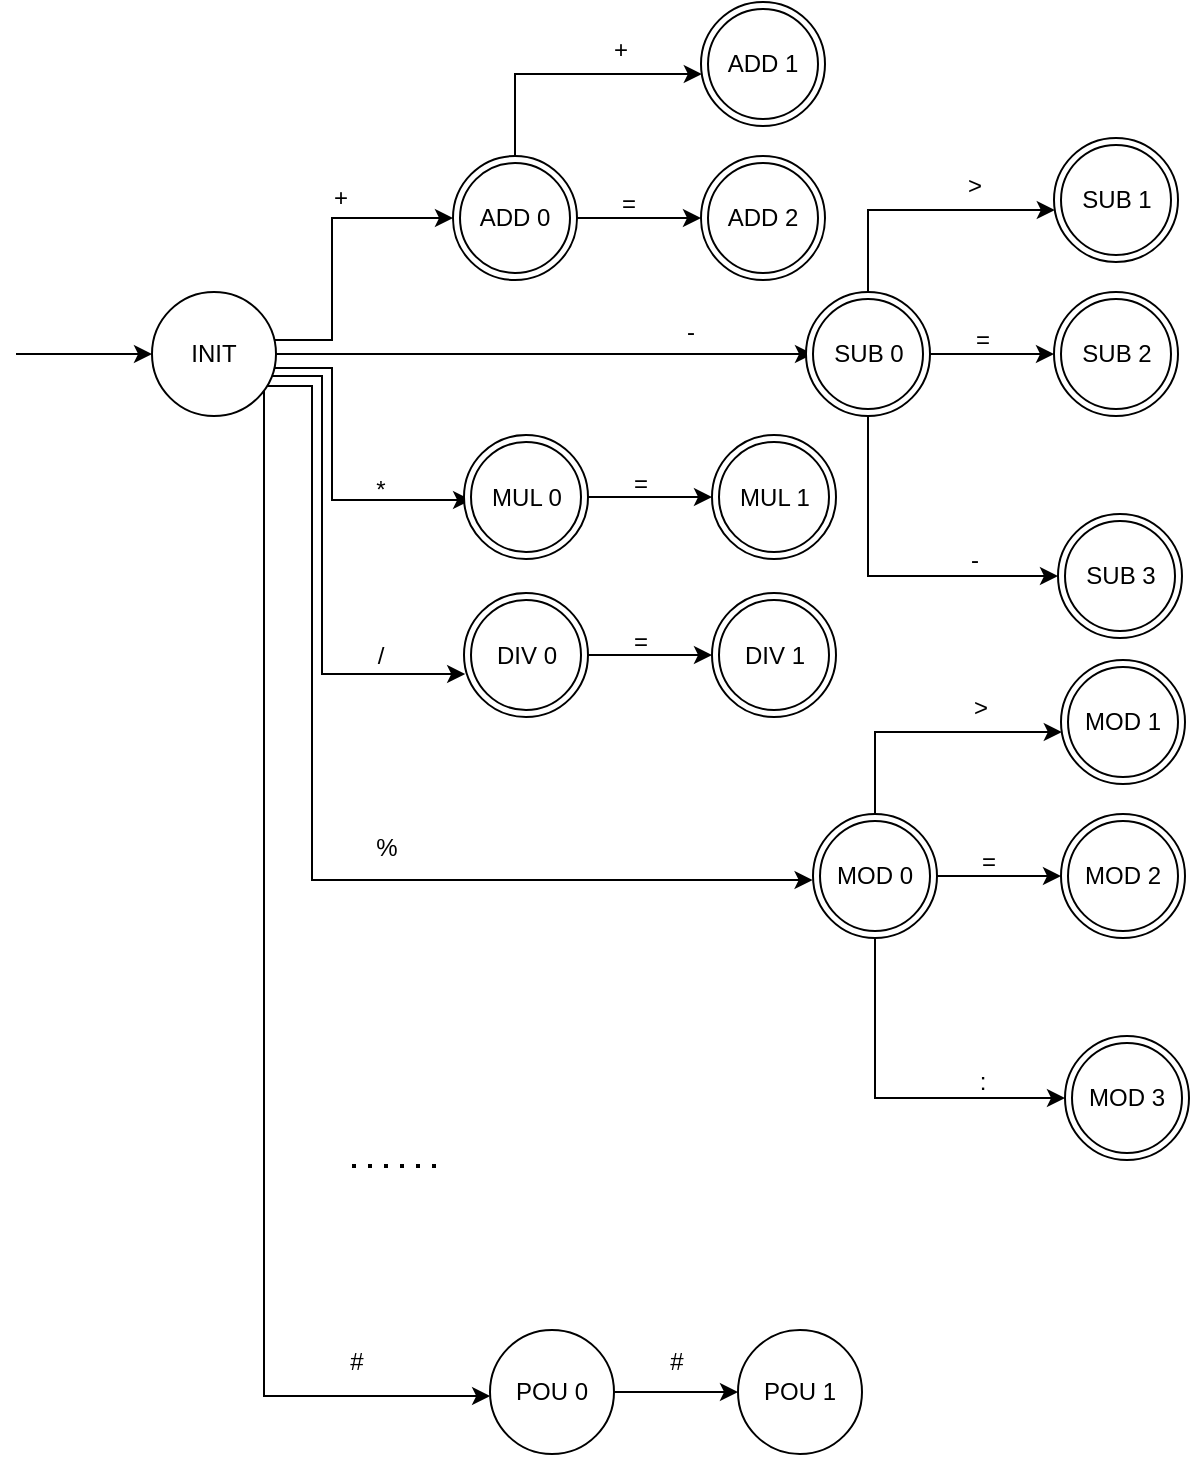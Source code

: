 <mxfile version="21.0.6" type="github">
  <diagram name="第 1 页" id="Km4EUPpW3Bt0Ke5mqbw6">
    <mxGraphModel dx="1702" dy="898" grid="0" gridSize="10" guides="1" tooltips="1" connect="1" arrows="1" fold="1" page="1" pageScale="1" pageWidth="2339" pageHeight="3300" math="0" shadow="0">
      <root>
        <mxCell id="0" />
        <mxCell id="1" parent="0" />
        <mxCell id="mrWp1UJhDtjCSpIHL-74-4" style="edgeStyle=orthogonalEdgeStyle;rounded=0;orthogonalLoop=1;jettySize=auto;html=1;" edge="1" parent="1" source="mrWp1UJhDtjCSpIHL-74-1" target="mrWp1UJhDtjCSpIHL-74-3">
          <mxGeometry relative="1" as="geometry">
            <Array as="points">
              <mxPoint x="351" y="1177" />
              <mxPoint x="351" y="1116" />
            </Array>
          </mxGeometry>
        </mxCell>
        <mxCell id="mrWp1UJhDtjCSpIHL-74-27" style="edgeStyle=orthogonalEdgeStyle;rounded=0;orthogonalLoop=1;jettySize=auto;html=1;entryX=0;entryY=0.5;entryDx=0;entryDy=0;" edge="1" parent="1" source="mrWp1UJhDtjCSpIHL-74-1" target="mrWp1UJhDtjCSpIHL-74-24">
          <mxGeometry relative="1" as="geometry" />
        </mxCell>
        <mxCell id="mrWp1UJhDtjCSpIHL-74-45" style="edgeStyle=orthogonalEdgeStyle;rounded=0;orthogonalLoop=1;jettySize=auto;html=1;" edge="1" parent="1" source="mrWp1UJhDtjCSpIHL-74-1" target="mrWp1UJhDtjCSpIHL-74-42">
          <mxGeometry relative="1" as="geometry">
            <Array as="points">
              <mxPoint x="351" y="1191" />
              <mxPoint x="351" y="1257" />
            </Array>
          </mxGeometry>
        </mxCell>
        <mxCell id="mrWp1UJhDtjCSpIHL-74-52" style="edgeStyle=orthogonalEdgeStyle;rounded=0;orthogonalLoop=1;jettySize=auto;html=1;entryX=-0.053;entryY=0.673;entryDx=0;entryDy=0;entryPerimeter=0;" edge="1" parent="1" source="mrWp1UJhDtjCSpIHL-74-1" target="mrWp1UJhDtjCSpIHL-74-50">
          <mxGeometry relative="1" as="geometry">
            <Array as="points">
              <mxPoint x="346" y="1195" />
              <mxPoint x="346" y="1344" />
            </Array>
          </mxGeometry>
        </mxCell>
        <mxCell id="mrWp1UJhDtjCSpIHL-74-68" style="edgeStyle=orthogonalEdgeStyle;rounded=0;orthogonalLoop=1;jettySize=auto;html=1;entryX=-0.004;entryY=0.543;entryDx=0;entryDy=0;entryPerimeter=0;" edge="1" parent="1" source="mrWp1UJhDtjCSpIHL-74-1" target="mrWp1UJhDtjCSpIHL-74-57">
          <mxGeometry relative="1" as="geometry">
            <mxPoint x="573" y="1438" as="targetPoint" />
            <Array as="points">
              <mxPoint x="341" y="1200" />
              <mxPoint x="341" y="1447" />
              <mxPoint x="591" y="1447" />
            </Array>
          </mxGeometry>
        </mxCell>
        <mxCell id="mrWp1UJhDtjCSpIHL-74-72" style="edgeStyle=orthogonalEdgeStyle;rounded=0;orthogonalLoop=1;jettySize=auto;html=1;" edge="1" parent="1" source="mrWp1UJhDtjCSpIHL-74-1" target="mrWp1UJhDtjCSpIHL-74-71">
          <mxGeometry relative="1" as="geometry">
            <Array as="points">
              <mxPoint x="317" y="1705" />
            </Array>
          </mxGeometry>
        </mxCell>
        <mxCell id="mrWp1UJhDtjCSpIHL-74-1" value="INIT" style="ellipse;whiteSpace=wrap;html=1;aspect=fixed;" vertex="1" parent="1">
          <mxGeometry x="261" y="1153" width="62" height="62" as="geometry" />
        </mxCell>
        <mxCell id="mrWp1UJhDtjCSpIHL-74-2" value="" style="endArrow=classic;html=1;rounded=0;" edge="1" parent="1">
          <mxGeometry width="50" height="50" relative="1" as="geometry">
            <mxPoint x="193" y="1184" as="sourcePoint" />
            <mxPoint x="261" y="1184" as="targetPoint" />
          </mxGeometry>
        </mxCell>
        <mxCell id="mrWp1UJhDtjCSpIHL-74-8" style="edgeStyle=orthogonalEdgeStyle;rounded=0;orthogonalLoop=1;jettySize=auto;html=1;" edge="1" parent="1" source="mrWp1UJhDtjCSpIHL-74-3" target="mrWp1UJhDtjCSpIHL-74-7">
          <mxGeometry relative="1" as="geometry">
            <Array as="points">
              <mxPoint x="442.5" y="1044" />
            </Array>
          </mxGeometry>
        </mxCell>
        <mxCell id="mrWp1UJhDtjCSpIHL-74-11" style="edgeStyle=orthogonalEdgeStyle;rounded=0;orthogonalLoop=1;jettySize=auto;html=1;" edge="1" parent="1" source="mrWp1UJhDtjCSpIHL-74-3" target="mrWp1UJhDtjCSpIHL-74-10">
          <mxGeometry relative="1" as="geometry" />
        </mxCell>
        <mxCell id="mrWp1UJhDtjCSpIHL-74-3" value="ADD 0" style="ellipse;whiteSpace=wrap;html=1;aspect=fixed;" vertex="1" parent="1">
          <mxGeometry x="411.5" y="1085" width="62" height="62" as="geometry" />
        </mxCell>
        <mxCell id="mrWp1UJhDtjCSpIHL-74-6" value="+" style="text;html=1;align=center;verticalAlign=middle;resizable=0;points=[];autosize=1;strokeColor=none;fillColor=none;" vertex="1" parent="1">
          <mxGeometry x="342.5" y="1093" width="25" height="26" as="geometry" />
        </mxCell>
        <mxCell id="mrWp1UJhDtjCSpIHL-74-7" value="ADD 1" style="ellipse;whiteSpace=wrap;html=1;aspect=fixed;" vertex="1" parent="1">
          <mxGeometry x="535.5" y="1008" width="62" height="62" as="geometry" />
        </mxCell>
        <mxCell id="mrWp1UJhDtjCSpIHL-74-9" value="+" style="text;html=1;align=center;verticalAlign=middle;resizable=0;points=[];autosize=1;strokeColor=none;fillColor=none;" vertex="1" parent="1">
          <mxGeometry x="482.5" y="1019" width="25" height="26" as="geometry" />
        </mxCell>
        <mxCell id="mrWp1UJhDtjCSpIHL-74-10" value="ADD 3" style="ellipse;whiteSpace=wrap;html=1;aspect=fixed;" vertex="1" parent="1">
          <mxGeometry x="535.5" y="1085" width="62" height="62" as="geometry" />
        </mxCell>
        <mxCell id="mrWp1UJhDtjCSpIHL-74-12" value="=" style="text;html=1;align=center;verticalAlign=middle;resizable=0;points=[];autosize=1;strokeColor=none;fillColor=none;" vertex="1" parent="1">
          <mxGeometry x="486.5" y="1096" width="25" height="26" as="geometry" />
        </mxCell>
        <mxCell id="mrWp1UJhDtjCSpIHL-74-13" value="ADD 0" style="ellipse;whiteSpace=wrap;html=1;aspect=fixed;" vertex="1" parent="1">
          <mxGeometry x="415" y="1088.5" width="55" height="55" as="geometry" />
        </mxCell>
        <mxCell id="mrWp1UJhDtjCSpIHL-74-14" value="ADD 1" style="ellipse;whiteSpace=wrap;html=1;aspect=fixed;" vertex="1" parent="1">
          <mxGeometry x="539" y="1011.5" width="55" height="55" as="geometry" />
        </mxCell>
        <mxCell id="mrWp1UJhDtjCSpIHL-74-15" value="ADD 2" style="ellipse;whiteSpace=wrap;html=1;aspect=fixed;" vertex="1" parent="1">
          <mxGeometry x="539" y="1088.5" width="55" height="55" as="geometry" />
        </mxCell>
        <mxCell id="mrWp1UJhDtjCSpIHL-74-16" style="edgeStyle=orthogonalEdgeStyle;rounded=0;orthogonalLoop=1;jettySize=auto;html=1;" edge="1" parent="1" source="mrWp1UJhDtjCSpIHL-74-18" target="mrWp1UJhDtjCSpIHL-74-20">
          <mxGeometry relative="1" as="geometry">
            <Array as="points">
              <mxPoint x="619" y="1112" />
            </Array>
          </mxGeometry>
        </mxCell>
        <mxCell id="mrWp1UJhDtjCSpIHL-74-17" style="edgeStyle=orthogonalEdgeStyle;rounded=0;orthogonalLoop=1;jettySize=auto;html=1;" edge="1" parent="1" source="mrWp1UJhDtjCSpIHL-74-18" target="mrWp1UJhDtjCSpIHL-74-22">
          <mxGeometry relative="1" as="geometry" />
        </mxCell>
        <mxCell id="mrWp1UJhDtjCSpIHL-74-31" style="edgeStyle=orthogonalEdgeStyle;rounded=0;orthogonalLoop=1;jettySize=auto;html=1;" edge="1" parent="1" source="mrWp1UJhDtjCSpIHL-74-18" target="mrWp1UJhDtjCSpIHL-74-30">
          <mxGeometry relative="1" as="geometry">
            <Array as="points">
              <mxPoint x="619" y="1295" />
            </Array>
          </mxGeometry>
        </mxCell>
        <mxCell id="mrWp1UJhDtjCSpIHL-74-18" value="ADD 0" style="ellipse;whiteSpace=wrap;html=1;aspect=fixed;" vertex="1" parent="1">
          <mxGeometry x="588" y="1153" width="62" height="62" as="geometry" />
        </mxCell>
        <mxCell id="mrWp1UJhDtjCSpIHL-74-19" value="-" style="text;html=1;align=center;verticalAlign=middle;resizable=0;points=[];autosize=1;strokeColor=none;fillColor=none;" vertex="1" parent="1">
          <mxGeometry x="519" y="1160" width="22" height="26" as="geometry" />
        </mxCell>
        <mxCell id="mrWp1UJhDtjCSpIHL-74-20" value="ADD 1" style="ellipse;whiteSpace=wrap;html=1;aspect=fixed;" vertex="1" parent="1">
          <mxGeometry x="712" y="1076" width="62" height="62" as="geometry" />
        </mxCell>
        <mxCell id="mrWp1UJhDtjCSpIHL-74-21" value="&amp;gt;" style="text;html=1;align=center;verticalAlign=middle;resizable=0;points=[];autosize=1;strokeColor=none;fillColor=none;" vertex="1" parent="1">
          <mxGeometry x="659" y="1087" width="25" height="26" as="geometry" />
        </mxCell>
        <mxCell id="mrWp1UJhDtjCSpIHL-74-22" value="ADD 3" style="ellipse;whiteSpace=wrap;html=1;aspect=fixed;" vertex="1" parent="1">
          <mxGeometry x="712" y="1153" width="62" height="62" as="geometry" />
        </mxCell>
        <mxCell id="mrWp1UJhDtjCSpIHL-74-23" value="=" style="text;html=1;align=center;verticalAlign=middle;resizable=0;points=[];autosize=1;strokeColor=none;fillColor=none;" vertex="1" parent="1">
          <mxGeometry x="663" y="1164" width="25" height="26" as="geometry" />
        </mxCell>
        <mxCell id="mrWp1UJhDtjCSpIHL-74-24" value="SUB 0" style="ellipse;whiteSpace=wrap;html=1;aspect=fixed;" vertex="1" parent="1">
          <mxGeometry x="591.5" y="1156.5" width="55" height="55" as="geometry" />
        </mxCell>
        <mxCell id="mrWp1UJhDtjCSpIHL-74-25" value="SUB 1" style="ellipse;whiteSpace=wrap;html=1;aspect=fixed;" vertex="1" parent="1">
          <mxGeometry x="715.5" y="1079.5" width="55" height="55" as="geometry" />
        </mxCell>
        <mxCell id="mrWp1UJhDtjCSpIHL-74-26" value="SUB 2" style="ellipse;whiteSpace=wrap;html=1;aspect=fixed;" vertex="1" parent="1">
          <mxGeometry x="715.5" y="1156.5" width="55" height="55" as="geometry" />
        </mxCell>
        <mxCell id="mrWp1UJhDtjCSpIHL-74-30" value="ADD 0" style="ellipse;whiteSpace=wrap;html=1;aspect=fixed;" vertex="1" parent="1">
          <mxGeometry x="714" y="1264" width="62" height="62" as="geometry" />
        </mxCell>
        <mxCell id="mrWp1UJhDtjCSpIHL-74-32" value="SUB 3" style="ellipse;whiteSpace=wrap;html=1;aspect=fixed;" vertex="1" parent="1">
          <mxGeometry x="717.5" y="1267.5" width="55" height="55" as="geometry" />
        </mxCell>
        <mxCell id="mrWp1UJhDtjCSpIHL-74-33" value="-" style="text;html=1;align=center;verticalAlign=middle;resizable=0;points=[];autosize=1;strokeColor=none;fillColor=none;" vertex="1" parent="1">
          <mxGeometry x="660.5" y="1274" width="22" height="26" as="geometry" />
        </mxCell>
        <mxCell id="mrWp1UJhDtjCSpIHL-74-35" style="edgeStyle=orthogonalEdgeStyle;rounded=0;orthogonalLoop=1;jettySize=auto;html=1;" edge="1" parent="1" source="mrWp1UJhDtjCSpIHL-74-36" target="mrWp1UJhDtjCSpIHL-74-40">
          <mxGeometry relative="1" as="geometry" />
        </mxCell>
        <mxCell id="mrWp1UJhDtjCSpIHL-74-36" value="ADD 0" style="ellipse;whiteSpace=wrap;html=1;aspect=fixed;" vertex="1" parent="1">
          <mxGeometry x="417" y="1224.5" width="62" height="62" as="geometry" />
        </mxCell>
        <mxCell id="mrWp1UJhDtjCSpIHL-74-37" value="*" style="text;html=1;align=center;verticalAlign=middle;resizable=0;points=[];autosize=1;strokeColor=none;fillColor=none;" vertex="1" parent="1">
          <mxGeometry x="363" y="1238.5" width="23" height="26" as="geometry" />
        </mxCell>
        <mxCell id="mrWp1UJhDtjCSpIHL-74-40" value="ADD 3" style="ellipse;whiteSpace=wrap;html=1;aspect=fixed;" vertex="1" parent="1">
          <mxGeometry x="541" y="1224.5" width="62" height="62" as="geometry" />
        </mxCell>
        <mxCell id="mrWp1UJhDtjCSpIHL-74-41" value="=" style="text;html=1;align=center;verticalAlign=middle;resizable=0;points=[];autosize=1;strokeColor=none;fillColor=none;" vertex="1" parent="1">
          <mxGeometry x="492" y="1235.5" width="25" height="26" as="geometry" />
        </mxCell>
        <mxCell id="mrWp1UJhDtjCSpIHL-74-42" value="MUL 0" style="ellipse;whiteSpace=wrap;html=1;aspect=fixed;" vertex="1" parent="1">
          <mxGeometry x="420.5" y="1228" width="55" height="55" as="geometry" />
        </mxCell>
        <mxCell id="mrWp1UJhDtjCSpIHL-74-44" value="MUL 1" style="ellipse;whiteSpace=wrap;html=1;aspect=fixed;" vertex="1" parent="1">
          <mxGeometry x="544.5" y="1228" width="55" height="55" as="geometry" />
        </mxCell>
        <mxCell id="mrWp1UJhDtjCSpIHL-74-46" style="edgeStyle=orthogonalEdgeStyle;rounded=0;orthogonalLoop=1;jettySize=auto;html=1;" edge="1" parent="1" source="mrWp1UJhDtjCSpIHL-74-47" target="mrWp1UJhDtjCSpIHL-74-48">
          <mxGeometry relative="1" as="geometry" />
        </mxCell>
        <mxCell id="mrWp1UJhDtjCSpIHL-74-47" value="ADD 0" style="ellipse;whiteSpace=wrap;html=1;aspect=fixed;" vertex="1" parent="1">
          <mxGeometry x="417" y="1303.5" width="62" height="62" as="geometry" />
        </mxCell>
        <mxCell id="mrWp1UJhDtjCSpIHL-74-48" value="ADD 3" style="ellipse;whiteSpace=wrap;html=1;aspect=fixed;" vertex="1" parent="1">
          <mxGeometry x="541" y="1303.5" width="62" height="62" as="geometry" />
        </mxCell>
        <mxCell id="mrWp1UJhDtjCSpIHL-74-49" value="=" style="text;html=1;align=center;verticalAlign=middle;resizable=0;points=[];autosize=1;strokeColor=none;fillColor=none;" vertex="1" parent="1">
          <mxGeometry x="492" y="1314.5" width="25" height="26" as="geometry" />
        </mxCell>
        <mxCell id="mrWp1UJhDtjCSpIHL-74-50" value="DIV 0" style="ellipse;whiteSpace=wrap;html=1;aspect=fixed;" vertex="1" parent="1">
          <mxGeometry x="420.5" y="1307" width="55" height="55" as="geometry" />
        </mxCell>
        <mxCell id="mrWp1UJhDtjCSpIHL-74-51" value="DIV 1" style="ellipse;whiteSpace=wrap;html=1;aspect=fixed;" vertex="1" parent="1">
          <mxGeometry x="544.5" y="1307" width="55" height="55" as="geometry" />
        </mxCell>
        <mxCell id="mrWp1UJhDtjCSpIHL-74-53" value="/" style="text;html=1;align=center;verticalAlign=middle;resizable=0;points=[];autosize=1;strokeColor=none;fillColor=none;" vertex="1" parent="1">
          <mxGeometry x="364" y="1321.5" width="21" height="26" as="geometry" />
        </mxCell>
        <mxCell id="mrWp1UJhDtjCSpIHL-74-54" style="edgeStyle=orthogonalEdgeStyle;rounded=0;orthogonalLoop=1;jettySize=auto;html=1;" edge="1" parent="1" source="mrWp1UJhDtjCSpIHL-74-57" target="mrWp1UJhDtjCSpIHL-74-58">
          <mxGeometry relative="1" as="geometry">
            <Array as="points">
              <mxPoint x="622.5" y="1373" />
            </Array>
          </mxGeometry>
        </mxCell>
        <mxCell id="mrWp1UJhDtjCSpIHL-74-55" style="edgeStyle=orthogonalEdgeStyle;rounded=0;orthogonalLoop=1;jettySize=auto;html=1;" edge="1" parent="1" source="mrWp1UJhDtjCSpIHL-74-57" target="mrWp1UJhDtjCSpIHL-74-60">
          <mxGeometry relative="1" as="geometry" />
        </mxCell>
        <mxCell id="mrWp1UJhDtjCSpIHL-74-56" style="edgeStyle=orthogonalEdgeStyle;rounded=0;orthogonalLoop=1;jettySize=auto;html=1;" edge="1" parent="1" source="mrWp1UJhDtjCSpIHL-74-57" target="mrWp1UJhDtjCSpIHL-74-65">
          <mxGeometry relative="1" as="geometry">
            <Array as="points">
              <mxPoint x="622.5" y="1556" />
            </Array>
          </mxGeometry>
        </mxCell>
        <mxCell id="mrWp1UJhDtjCSpIHL-74-57" value="ADD 0" style="ellipse;whiteSpace=wrap;html=1;aspect=fixed;" vertex="1" parent="1">
          <mxGeometry x="591.5" y="1414" width="62" height="62" as="geometry" />
        </mxCell>
        <mxCell id="mrWp1UJhDtjCSpIHL-74-58" value="ADD 1" style="ellipse;whiteSpace=wrap;html=1;aspect=fixed;" vertex="1" parent="1">
          <mxGeometry x="715.5" y="1337" width="62" height="62" as="geometry" />
        </mxCell>
        <mxCell id="mrWp1UJhDtjCSpIHL-74-59" value="&amp;gt;" style="text;html=1;align=center;verticalAlign=middle;resizable=0;points=[];autosize=1;strokeColor=none;fillColor=none;" vertex="1" parent="1">
          <mxGeometry x="662.5" y="1348" width="25" height="26" as="geometry" />
        </mxCell>
        <mxCell id="mrWp1UJhDtjCSpIHL-74-60" value="ADD 3" style="ellipse;whiteSpace=wrap;html=1;aspect=fixed;" vertex="1" parent="1">
          <mxGeometry x="715.5" y="1414" width="62" height="62" as="geometry" />
        </mxCell>
        <mxCell id="mrWp1UJhDtjCSpIHL-74-61" value="=" style="text;html=1;align=center;verticalAlign=middle;resizable=0;points=[];autosize=1;strokeColor=none;fillColor=none;" vertex="1" parent="1">
          <mxGeometry x="666.5" y="1425" width="25" height="26" as="geometry" />
        </mxCell>
        <mxCell id="mrWp1UJhDtjCSpIHL-74-62" value="MOD 0" style="ellipse;whiteSpace=wrap;html=1;aspect=fixed;" vertex="1" parent="1">
          <mxGeometry x="595" y="1417.5" width="55" height="55" as="geometry" />
        </mxCell>
        <mxCell id="mrWp1UJhDtjCSpIHL-74-63" value="MOD 1" style="ellipse;whiteSpace=wrap;html=1;aspect=fixed;" vertex="1" parent="1">
          <mxGeometry x="719" y="1340.5" width="55" height="55" as="geometry" />
        </mxCell>
        <mxCell id="mrWp1UJhDtjCSpIHL-74-64" value="MOD 2" style="ellipse;whiteSpace=wrap;html=1;aspect=fixed;" vertex="1" parent="1">
          <mxGeometry x="719" y="1417.5" width="55" height="55" as="geometry" />
        </mxCell>
        <mxCell id="mrWp1UJhDtjCSpIHL-74-65" value="ADD 0" style="ellipse;whiteSpace=wrap;html=1;aspect=fixed;" vertex="1" parent="1">
          <mxGeometry x="717.5" y="1525" width="62" height="62" as="geometry" />
        </mxCell>
        <mxCell id="mrWp1UJhDtjCSpIHL-74-66" value="MOD 3" style="ellipse;whiteSpace=wrap;html=1;aspect=fixed;" vertex="1" parent="1">
          <mxGeometry x="721" y="1528.5" width="55" height="55" as="geometry" />
        </mxCell>
        <mxCell id="mrWp1UJhDtjCSpIHL-74-67" value=":" style="text;html=1;align=center;verticalAlign=middle;resizable=0;points=[];autosize=1;strokeColor=none;fillColor=none;" vertex="1" parent="1">
          <mxGeometry x="665" y="1535" width="21" height="26" as="geometry" />
        </mxCell>
        <mxCell id="mrWp1UJhDtjCSpIHL-74-69" value="%" style="text;html=1;align=center;verticalAlign=middle;resizable=0;points=[];autosize=1;strokeColor=none;fillColor=none;" vertex="1" parent="1">
          <mxGeometry x="363" y="1417.5" width="29" height="26" as="geometry" />
        </mxCell>
        <mxCell id="mrWp1UJhDtjCSpIHL-74-70" value="" style="endArrow=none;dashed=1;html=1;dashPattern=1 3;strokeWidth=2;rounded=0;" edge="1" parent="1">
          <mxGeometry width="50" height="50" relative="1" as="geometry">
            <mxPoint x="361" y="1590" as="sourcePoint" />
            <mxPoint x="407.5" y="1590" as="targetPoint" />
          </mxGeometry>
        </mxCell>
        <mxCell id="mrWp1UJhDtjCSpIHL-74-75" style="edgeStyle=orthogonalEdgeStyle;rounded=0;orthogonalLoop=1;jettySize=auto;html=1;" edge="1" parent="1" source="mrWp1UJhDtjCSpIHL-74-71" target="mrWp1UJhDtjCSpIHL-74-74">
          <mxGeometry relative="1" as="geometry" />
        </mxCell>
        <mxCell id="mrWp1UJhDtjCSpIHL-74-71" value="POU 0" style="ellipse;whiteSpace=wrap;html=1;aspect=fixed;" vertex="1" parent="1">
          <mxGeometry x="430" y="1672" width="62" height="62" as="geometry" />
        </mxCell>
        <mxCell id="mrWp1UJhDtjCSpIHL-74-73" value="#" style="text;html=1;align=center;verticalAlign=middle;resizable=0;points=[];autosize=1;strokeColor=none;fillColor=none;" vertex="1" parent="1">
          <mxGeometry x="350" y="1675" width="25" height="26" as="geometry" />
        </mxCell>
        <mxCell id="mrWp1UJhDtjCSpIHL-74-74" value="POU 1" style="ellipse;whiteSpace=wrap;html=1;aspect=fixed;" vertex="1" parent="1">
          <mxGeometry x="554" y="1672" width="62" height="62" as="geometry" />
        </mxCell>
        <mxCell id="mrWp1UJhDtjCSpIHL-74-76" value="#" style="text;html=1;align=center;verticalAlign=middle;resizable=0;points=[];autosize=1;strokeColor=none;fillColor=none;" vertex="1" parent="1">
          <mxGeometry x="510.5" y="1675" width="25" height="26" as="geometry" />
        </mxCell>
      </root>
    </mxGraphModel>
  </diagram>
</mxfile>

